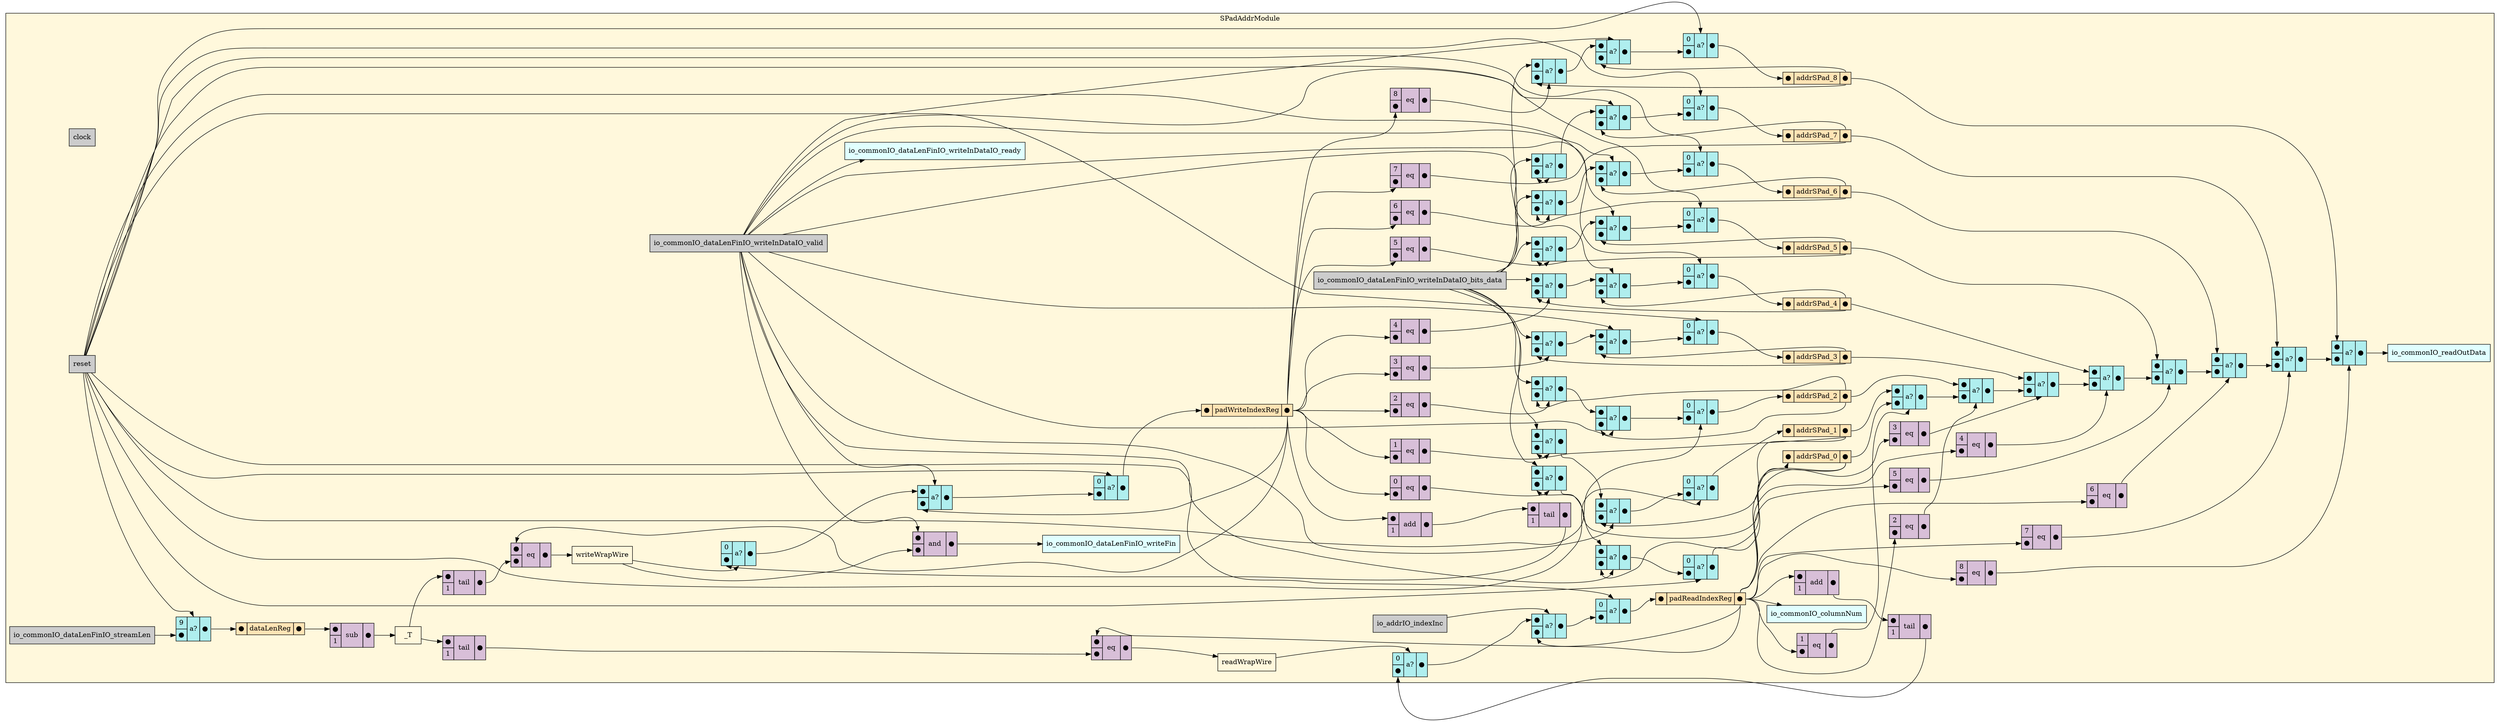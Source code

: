 digraph SPadAddrModule {
stylesheet = "styles.css"
rankdir="LR" 

subgraph cluster_SPadAddrModule {
  label="SPadAddrModule"
  URL=""
  bgcolor="#FFF8DC"
  cluster_SPadAddrModule_clock [shape = "rectangle" style="filled" fillcolor="#CCCCCC" label="clock" rank="0"]
     
cluster_SPadAddrModule_reset [shape = "rectangle" style="filled" fillcolor="#CCCCCC" label="reset" rank="0"]
     
cluster_SPadAddrModule_io_commonIO_dataLenFinIO_writeInDataIO_valid [shape = "rectangle" style="filled" fillcolor="#CCCCCC" label="io_commonIO_dataLenFinIO_writeInDataIO_valid" rank="0"]
     
cluster_SPadAddrModule_io_commonIO_dataLenFinIO_writeInDataIO_bits_data [shape = "rectangle" style="filled" fillcolor="#CCCCCC" label="io_commonIO_dataLenFinIO_writeInDataIO_bits_data" rank="0"]
     
cluster_SPadAddrModule_io_commonIO_dataLenFinIO_streamLen [shape = "rectangle" style="filled" fillcolor="#CCCCCC" label="io_commonIO_dataLenFinIO_streamLen" rank="0"]
     
cluster_SPadAddrModule_io_addrIO_indexInc [shape = "rectangle" style="filled" fillcolor="#CCCCCC" label="io_addrIO_indexInc" rank="0"]
     
cluster_SPadAddrModule_io_commonIO_columnNum [shape = "rectangle" style="filled" fillcolor="#E0FFFF" label="io_commonIO_columnNum" rank="1000"]
     
cluster_SPadAddrModule_io_commonIO_readOutData [shape = "rectangle" style="filled" fillcolor="#E0FFFF" label="io_commonIO_readOutData" rank="1000"]
     
cluster_SPadAddrModule_io_commonIO_dataLenFinIO_writeInDataIO_ready [shape = "rectangle" style="filled" fillcolor="#E0FFFF" label="io_commonIO_dataLenFinIO_writeInDataIO_ready" rank="1000"]
     
cluster_SPadAddrModule_io_commonIO_dataLenFinIO_writeFin [shape = "rectangle" style="filled" fillcolor="#E0FFFF" label="io_commonIO_dataLenFinIO_writeFin" rank="1000"]
     
struct_cluster_SPadAddrModule_dataLenReg [shape="plaintext" label=<
<TABLE BORDER="0" CELLBORDER="1" CELLSPACING="0" CELLPADDING="4" BGCOLOR="#FFE4B5">
  <TR>
    <TD PORT="in">&#x25cf;</TD>
    <TD>dataLenReg</TD>
    <TD PORT="out">&#x25cf;</TD>
  </TR>
</TABLE>>];
struct_cluster_SPadAddrModule_padWriteIndexReg [shape="plaintext" label=<
<TABLE BORDER="0" CELLBORDER="1" CELLSPACING="0" CELLPADDING="4" BGCOLOR="#FFE4B5">
  <TR>
    <TD PORT="in">&#x25cf;</TD>
    <TD>padWriteIndexReg</TD>
    <TD PORT="out">&#x25cf;</TD>
  </TR>
</TABLE>>];
struct_cluster_SPadAddrModule_padReadIndexReg [shape="plaintext" label=<
<TABLE BORDER="0" CELLBORDER="1" CELLSPACING="0" CELLPADDING="4" BGCOLOR="#FFE4B5">
  <TR>
    <TD PORT="in">&#x25cf;</TD>
    <TD>padReadIndexReg</TD>
    <TD PORT="out">&#x25cf;</TD>
  </TR>
</TABLE>>];
cluster_SPadAddrModule__T [label = "_T" shape="rectangle"]; 

op_sub_651 [shape = "plaintext" label=<
<TABLE BORDER="0" CELLBORDER="1" CELLSPACING="0" CELLPADDING="4" BGCOLOR="#D8BFD8">
  <TR>
    <TD PORT="in1">&#x25cf;</TD>
    <TD ROWSPAN="2" > sub </TD>
    <TD ROWSPAN="2" PORT="out">&#x25cf;</TD>
  </TR>
  <TR>
    <TD PORT="in2">1</TD>
  </TR>
</TABLE>>];
       
cluster_SPadAddrModule_writeWrapWire [label = "writeWrapWire" shape="rectangle"]; 

op_eq_652 [shape = "plaintext" label=<
<TABLE BORDER="0" CELLBORDER="1" CELLSPACING="0" CELLPADDING="4" BGCOLOR="#D8BFD8">
  <TR>
    <TD PORT="in1">&#x25cf;</TD>
    <TD ROWSPAN="2" > eq </TD>
    <TD ROWSPAN="2" PORT="out">&#x25cf;</TD>
  </TR>
  <TR>
    <TD PORT="in2">&#x25cf;</TD>
  </TR>
</TABLE>>];
       

op_tail_653 [shape = "plaintext" label=<
<TABLE BORDER="0" CELLBORDER="1" CELLSPACING="0" CELLPADDING="4" BGCOLOR="#D8BFD8">
  <TR>
    <TD PORT="in1">&#x25cf;</TD>
    <TD ROWSPAN="2" > tail </TD>
    <TD ROWSPAN="2" PORT="out">&#x25cf;</TD>
  </TR>
  <TR>
    <TD>1</TD>
  </TR>
</TABLE>>];
       
cluster_SPadAddrModule_readWrapWire [label = "readWrapWire" shape="rectangle"]; 

op_eq_654 [shape = "plaintext" label=<
<TABLE BORDER="0" CELLBORDER="1" CELLSPACING="0" CELLPADDING="4" BGCOLOR="#D8BFD8">
  <TR>
    <TD PORT="in1">&#x25cf;</TD>
    <TD ROWSPAN="2" > eq </TD>
    <TD ROWSPAN="2" PORT="out">&#x25cf;</TD>
  </TR>
  <TR>
    <TD PORT="in2">&#x25cf;</TD>
  </TR>
</TABLE>>];
       

op_tail_655 [shape = "plaintext" label=<
<TABLE BORDER="0" CELLBORDER="1" CELLSPACING="0" CELLPADDING="4" BGCOLOR="#D8BFD8">
  <TR>
    <TD PORT="in1">&#x25cf;</TD>
    <TD ROWSPAN="2" > tail </TD>
    <TD ROWSPAN="2" PORT="out">&#x25cf;</TD>
  </TR>
  <TR>
    <TD>1</TD>
  </TR>
</TABLE>>];
       
struct_cluster_SPadAddrModule_addrSPad_0 [shape="plaintext" label=<
<TABLE BORDER="0" CELLBORDER="1" CELLSPACING="0" CELLPADDING="4" BGCOLOR="#FFE4B5">
  <TR>
    <TD PORT="in">&#x25cf;</TD>
    <TD>addrSPad_0</TD>
    <TD PORT="out">&#x25cf;</TD>
  </TR>
</TABLE>>];
struct_cluster_SPadAddrModule_addrSPad_1 [shape="plaintext" label=<
<TABLE BORDER="0" CELLBORDER="1" CELLSPACING="0" CELLPADDING="4" BGCOLOR="#FFE4B5">
  <TR>
    <TD PORT="in">&#x25cf;</TD>
    <TD>addrSPad_1</TD>
    <TD PORT="out">&#x25cf;</TD>
  </TR>
</TABLE>>];
struct_cluster_SPadAddrModule_addrSPad_2 [shape="plaintext" label=<
<TABLE BORDER="0" CELLBORDER="1" CELLSPACING="0" CELLPADDING="4" BGCOLOR="#FFE4B5">
  <TR>
    <TD PORT="in">&#x25cf;</TD>
    <TD>addrSPad_2</TD>
    <TD PORT="out">&#x25cf;</TD>
  </TR>
</TABLE>>];
struct_cluster_SPadAddrModule_addrSPad_3 [shape="plaintext" label=<
<TABLE BORDER="0" CELLBORDER="1" CELLSPACING="0" CELLPADDING="4" BGCOLOR="#FFE4B5">
  <TR>
    <TD PORT="in">&#x25cf;</TD>
    <TD>addrSPad_3</TD>
    <TD PORT="out">&#x25cf;</TD>
  </TR>
</TABLE>>];
struct_cluster_SPadAddrModule_addrSPad_4 [shape="plaintext" label=<
<TABLE BORDER="0" CELLBORDER="1" CELLSPACING="0" CELLPADDING="4" BGCOLOR="#FFE4B5">
  <TR>
    <TD PORT="in">&#x25cf;</TD>
    <TD>addrSPad_4</TD>
    <TD PORT="out">&#x25cf;</TD>
  </TR>
</TABLE>>];
struct_cluster_SPadAddrModule_addrSPad_5 [shape="plaintext" label=<
<TABLE BORDER="0" CELLBORDER="1" CELLSPACING="0" CELLPADDING="4" BGCOLOR="#FFE4B5">
  <TR>
    <TD PORT="in">&#x25cf;</TD>
    <TD>addrSPad_5</TD>
    <TD PORT="out">&#x25cf;</TD>
  </TR>
</TABLE>>];
struct_cluster_SPadAddrModule_addrSPad_6 [shape="plaintext" label=<
<TABLE BORDER="0" CELLBORDER="1" CELLSPACING="0" CELLPADDING="4" BGCOLOR="#FFE4B5">
  <TR>
    <TD PORT="in">&#x25cf;</TD>
    <TD>addrSPad_6</TD>
    <TD PORT="out">&#x25cf;</TD>
  </TR>
</TABLE>>];
struct_cluster_SPadAddrModule_addrSPad_7 [shape="plaintext" label=<
<TABLE BORDER="0" CELLBORDER="1" CELLSPACING="0" CELLPADDING="4" BGCOLOR="#FFE4B5">
  <TR>
    <TD PORT="in">&#x25cf;</TD>
    <TD>addrSPad_7</TD>
    <TD PORT="out">&#x25cf;</TD>
  </TR>
</TABLE>>];
struct_cluster_SPadAddrModule_addrSPad_8 [shape="plaintext" label=<
<TABLE BORDER="0" CELLBORDER="1" CELLSPACING="0" CELLPADDING="4" BGCOLOR="#FFE4B5">
  <TR>
    <TD PORT="in">&#x25cf;</TD>
    <TD>addrSPad_8</TD>
    <TD PORT="out">&#x25cf;</TD>
  </TR>
</TABLE>>];

mux_1495366125 [shape = "plaintext" label=<
<TABLE BORDER="0" CELLBORDER="1" CELLSPACING="0" CELLPADDING="4" BGCOLOR="#AFEEEE">
  <TR>
    <TD PORT="in1">&#x25cf;</TD>
    <TD ROWSPAN="2" PORT="select">a?</TD>
    <TD ROWSPAN="2" PORT="out">&#x25cf;</TD>
  </TR>
  <TR>
    <TD PORT="in2">&#x25cf;</TD>
  </TR>
</TABLE>>];
       

op_eq_656 [shape = "plaintext" label=<
<TABLE BORDER="0" CELLBORDER="1" CELLSPACING="0" CELLPADDING="4" BGCOLOR="#D8BFD8">
  <TR>
    <TD PORT="in1">8</TD>
    <TD ROWSPAN="2" > eq </TD>
    <TD ROWSPAN="2" PORT="out">&#x25cf;</TD>
  </TR>
  <TR>
    <TD PORT="in2">&#x25cf;</TD>
  </TR>
</TABLE>>];
       

mux_66755092 [shape = "plaintext" label=<
<TABLE BORDER="0" CELLBORDER="1" CELLSPACING="0" CELLPADDING="4" BGCOLOR="#AFEEEE">
  <TR>
    <TD PORT="in1">&#x25cf;</TD>
    <TD ROWSPAN="2" PORT="select">a?</TD>
    <TD ROWSPAN="2" PORT="out">&#x25cf;</TD>
  </TR>
  <TR>
    <TD PORT="in2">&#x25cf;</TD>
  </TR>
</TABLE>>];
       

op_eq_657 [shape = "plaintext" label=<
<TABLE BORDER="0" CELLBORDER="1" CELLSPACING="0" CELLPADDING="4" BGCOLOR="#D8BFD8">
  <TR>
    <TD PORT="in1">7</TD>
    <TD ROWSPAN="2" > eq </TD>
    <TD ROWSPAN="2" PORT="out">&#x25cf;</TD>
  </TR>
  <TR>
    <TD PORT="in2">&#x25cf;</TD>
  </TR>
</TABLE>>];
       

mux_813141388 [shape = "plaintext" label=<
<TABLE BORDER="0" CELLBORDER="1" CELLSPACING="0" CELLPADDING="4" BGCOLOR="#AFEEEE">
  <TR>
    <TD PORT="in1">&#x25cf;</TD>
    <TD ROWSPAN="2" PORT="select">a?</TD>
    <TD ROWSPAN="2" PORT="out">&#x25cf;</TD>
  </TR>
  <TR>
    <TD PORT="in2">&#x25cf;</TD>
  </TR>
</TABLE>>];
       

op_eq_658 [shape = "plaintext" label=<
<TABLE BORDER="0" CELLBORDER="1" CELLSPACING="0" CELLPADDING="4" BGCOLOR="#D8BFD8">
  <TR>
    <TD PORT="in1">6</TD>
    <TD ROWSPAN="2" > eq </TD>
    <TD ROWSPAN="2" PORT="out">&#x25cf;</TD>
  </TR>
  <TR>
    <TD PORT="in2">&#x25cf;</TD>
  </TR>
</TABLE>>];
       

mux_133399193 [shape = "plaintext" label=<
<TABLE BORDER="0" CELLBORDER="1" CELLSPACING="0" CELLPADDING="4" BGCOLOR="#AFEEEE">
  <TR>
    <TD PORT="in1">&#x25cf;</TD>
    <TD ROWSPAN="2" PORT="select">a?</TD>
    <TD ROWSPAN="2" PORT="out">&#x25cf;</TD>
  </TR>
  <TR>
    <TD PORT="in2">&#x25cf;</TD>
  </TR>
</TABLE>>];
       

op_eq_659 [shape = "plaintext" label=<
<TABLE BORDER="0" CELLBORDER="1" CELLSPACING="0" CELLPADDING="4" BGCOLOR="#D8BFD8">
  <TR>
    <TD PORT="in1">5</TD>
    <TD ROWSPAN="2" > eq </TD>
    <TD ROWSPAN="2" PORT="out">&#x25cf;</TD>
  </TR>
  <TR>
    <TD PORT="in2">&#x25cf;</TD>
  </TR>
</TABLE>>];
       

mux_831107581 [shape = "plaintext" label=<
<TABLE BORDER="0" CELLBORDER="1" CELLSPACING="0" CELLPADDING="4" BGCOLOR="#AFEEEE">
  <TR>
    <TD PORT="in1">&#x25cf;</TD>
    <TD ROWSPAN="2" PORT="select">a?</TD>
    <TD ROWSPAN="2" PORT="out">&#x25cf;</TD>
  </TR>
  <TR>
    <TD PORT="in2">&#x25cf;</TD>
  </TR>
</TABLE>>];
       

op_eq_660 [shape = "plaintext" label=<
<TABLE BORDER="0" CELLBORDER="1" CELLSPACING="0" CELLPADDING="4" BGCOLOR="#D8BFD8">
  <TR>
    <TD PORT="in1">4</TD>
    <TD ROWSPAN="2" > eq </TD>
    <TD ROWSPAN="2" PORT="out">&#x25cf;</TD>
  </TR>
  <TR>
    <TD PORT="in2">&#x25cf;</TD>
  </TR>
</TABLE>>];
       

mux_794809759 [shape = "plaintext" label=<
<TABLE BORDER="0" CELLBORDER="1" CELLSPACING="0" CELLPADDING="4" BGCOLOR="#AFEEEE">
  <TR>
    <TD PORT="in1">&#x25cf;</TD>
    <TD ROWSPAN="2" PORT="select">a?</TD>
    <TD ROWSPAN="2" PORT="out">&#x25cf;</TD>
  </TR>
  <TR>
    <TD PORT="in2">&#x25cf;</TD>
  </TR>
</TABLE>>];
       

op_eq_661 [shape = "plaintext" label=<
<TABLE BORDER="0" CELLBORDER="1" CELLSPACING="0" CELLPADDING="4" BGCOLOR="#D8BFD8">
  <TR>
    <TD PORT="in1">3</TD>
    <TD ROWSPAN="2" > eq </TD>
    <TD ROWSPAN="2" PORT="out">&#x25cf;</TD>
  </TR>
  <TR>
    <TD PORT="in2">&#x25cf;</TD>
  </TR>
</TABLE>>];
       

mux_20185978 [shape = "plaintext" label=<
<TABLE BORDER="0" CELLBORDER="1" CELLSPACING="0" CELLPADDING="4" BGCOLOR="#AFEEEE">
  <TR>
    <TD PORT="in1">&#x25cf;</TD>
    <TD ROWSPAN="2" PORT="select">a?</TD>
    <TD ROWSPAN="2" PORT="out">&#x25cf;</TD>
  </TR>
  <TR>
    <TD PORT="in2">&#x25cf;</TD>
  </TR>
</TABLE>>];
       

op_eq_662 [shape = "plaintext" label=<
<TABLE BORDER="0" CELLBORDER="1" CELLSPACING="0" CELLPADDING="4" BGCOLOR="#D8BFD8">
  <TR>
    <TD PORT="in1">2</TD>
    <TD ROWSPAN="2" > eq </TD>
    <TD ROWSPAN="2" PORT="out">&#x25cf;</TD>
  </TR>
  <TR>
    <TD PORT="in2">&#x25cf;</TD>
  </TR>
</TABLE>>];
       

mux_1053384027 [shape = "plaintext" label=<
<TABLE BORDER="0" CELLBORDER="1" CELLSPACING="0" CELLPADDING="4" BGCOLOR="#AFEEEE">
  <TR>
    <TD PORT="in1">&#x25cf;</TD>
    <TD ROWSPAN="2" PORT="select">a?</TD>
    <TD ROWSPAN="2" PORT="out">&#x25cf;</TD>
  </TR>
  <TR>
    <TD PORT="in2">&#x25cf;</TD>
  </TR>
</TABLE>>];
       

op_eq_663 [shape = "plaintext" label=<
<TABLE BORDER="0" CELLBORDER="1" CELLSPACING="0" CELLPADDING="4" BGCOLOR="#D8BFD8">
  <TR>
    <TD PORT="in1">1</TD>
    <TD ROWSPAN="2" > eq </TD>
    <TD ROWSPAN="2" PORT="out">&#x25cf;</TD>
  </TR>
  <TR>
    <TD PORT="in2">&#x25cf;</TD>
  </TR>
</TABLE>>];
       

op_and_664 [shape = "plaintext" label=<
<TABLE BORDER="0" CELLBORDER="1" CELLSPACING="0" CELLPADDING="4" BGCOLOR="#D8BFD8">
  <TR>
    <TD PORT="in1">&#x25cf;</TD>
    <TD ROWSPAN="2" > and </TD>
    <TD ROWSPAN="2" PORT="out">&#x25cf;</TD>
  </TR>
  <TR>
    <TD PORT="in2">&#x25cf;</TD>
  </TR>
</TABLE>>];
       

mux_1917568076 [shape = "plaintext" label=<
<TABLE BORDER="0" CELLBORDER="1" CELLSPACING="0" CELLPADDING="4" BGCOLOR="#AFEEEE">
  <TR>
    <TD PORT="in1">9</TD>
    <TD ROWSPAN="2" PORT="select">a?</TD>
    <TD ROWSPAN="2" PORT="out">&#x25cf;</TD>
  </TR>
  <TR>
    <TD PORT="in2">&#x25cf;</TD>
  </TR>
</TABLE>>];
       

mux_1655311714 [shape = "plaintext" label=<
<TABLE BORDER="0" CELLBORDER="1" CELLSPACING="0" CELLPADDING="4" BGCOLOR="#AFEEEE">
  <TR>
    <TD PORT="in1">0</TD>
    <TD ROWSPAN="2" PORT="select">a?</TD>
    <TD ROWSPAN="2" PORT="out">&#x25cf;</TD>
  </TR>
  <TR>
    <TD PORT="in2">&#x25cf;</TD>
  </TR>
</TABLE>>];
       

mux_2006009045 [shape = "plaintext" label=<
<TABLE BORDER="0" CELLBORDER="1" CELLSPACING="0" CELLPADDING="4" BGCOLOR="#AFEEEE">
  <TR>
    <TD PORT="in1">&#x25cf;</TD>
    <TD ROWSPAN="2" PORT="select">a?</TD>
    <TD ROWSPAN="2" PORT="out">&#x25cf;</TD>
  </TR>
  <TR>
    <TD PORT="in2">&#x25cf;</TD>
  </TR>
</TABLE>>];
       

mux_1200765837 [shape = "plaintext" label=<
<TABLE BORDER="0" CELLBORDER="1" CELLSPACING="0" CELLPADDING="4" BGCOLOR="#AFEEEE">
  <TR>
    <TD PORT="in1">0</TD>
    <TD ROWSPAN="2" PORT="select">a?</TD>
    <TD ROWSPAN="2" PORT="out">&#x25cf;</TD>
  </TR>
  <TR>
    <TD PORT="in2">&#x25cf;</TD>
  </TR>
</TABLE>>];
       

op_tail_665 [shape = "plaintext" label=<
<TABLE BORDER="0" CELLBORDER="1" CELLSPACING="0" CELLPADDING="4" BGCOLOR="#D8BFD8">
  <TR>
    <TD PORT="in1">&#x25cf;</TD>
    <TD ROWSPAN="2" > tail </TD>
    <TD ROWSPAN="2" PORT="out">&#x25cf;</TD>
  </TR>
  <TR>
    <TD>1</TD>
  </TR>
</TABLE>>];
       

op_add_666 [shape = "plaintext" label=<
<TABLE BORDER="0" CELLBORDER="1" CELLSPACING="0" CELLPADDING="4" BGCOLOR="#D8BFD8">
  <TR>
    <TD PORT="in1">&#x25cf;</TD>
    <TD ROWSPAN="2" > add </TD>
    <TD ROWSPAN="2" PORT="out">&#x25cf;</TD>
  </TR>
  <TR>
    <TD PORT="in2">1</TD>
  </TR>
</TABLE>>];
       

mux_726925123 [shape = "plaintext" label=<
<TABLE BORDER="0" CELLBORDER="1" CELLSPACING="0" CELLPADDING="4" BGCOLOR="#AFEEEE">
  <TR>
    <TD PORT="in1">0</TD>
    <TD ROWSPAN="2" PORT="select">a?</TD>
    <TD ROWSPAN="2" PORT="out">&#x25cf;</TD>
  </TR>
  <TR>
    <TD PORT="in2">&#x25cf;</TD>
  </TR>
</TABLE>>];
       

mux_1453398523 [shape = "plaintext" label=<
<TABLE BORDER="0" CELLBORDER="1" CELLSPACING="0" CELLPADDING="4" BGCOLOR="#AFEEEE">
  <TR>
    <TD PORT="in1">&#x25cf;</TD>
    <TD ROWSPAN="2" PORT="select">a?</TD>
    <TD ROWSPAN="2" PORT="out">&#x25cf;</TD>
  </TR>
  <TR>
    <TD PORT="in2">&#x25cf;</TD>
  </TR>
</TABLE>>];
       

mux_1879217376 [shape = "plaintext" label=<
<TABLE BORDER="0" CELLBORDER="1" CELLSPACING="0" CELLPADDING="4" BGCOLOR="#AFEEEE">
  <TR>
    <TD PORT="in1">0</TD>
    <TD ROWSPAN="2" PORT="select">a?</TD>
    <TD ROWSPAN="2" PORT="out">&#x25cf;</TD>
  </TR>
  <TR>
    <TD PORT="in2">&#x25cf;</TD>
  </TR>
</TABLE>>];
       

op_tail_667 [shape = "plaintext" label=<
<TABLE BORDER="0" CELLBORDER="1" CELLSPACING="0" CELLPADDING="4" BGCOLOR="#D8BFD8">
  <TR>
    <TD PORT="in1">&#x25cf;</TD>
    <TD ROWSPAN="2" > tail </TD>
    <TD ROWSPAN="2" PORT="out">&#x25cf;</TD>
  </TR>
  <TR>
    <TD>1</TD>
  </TR>
</TABLE>>];
       

op_add_668 [shape = "plaintext" label=<
<TABLE BORDER="0" CELLBORDER="1" CELLSPACING="0" CELLPADDING="4" BGCOLOR="#D8BFD8">
  <TR>
    <TD PORT="in1">&#x25cf;</TD>
    <TD ROWSPAN="2" > add </TD>
    <TD ROWSPAN="2" PORT="out">&#x25cf;</TD>
  </TR>
  <TR>
    <TD PORT="in2">1</TD>
  </TR>
</TABLE>>];
       

mux_1191789408 [shape = "plaintext" label=<
<TABLE BORDER="0" CELLBORDER="1" CELLSPACING="0" CELLPADDING="4" BGCOLOR="#AFEEEE">
  <TR>
    <TD PORT="in1">0</TD>
    <TD ROWSPAN="2" PORT="select">a?</TD>
    <TD ROWSPAN="2" PORT="out">&#x25cf;</TD>
  </TR>
  <TR>
    <TD PORT="in2">&#x25cf;</TD>
  </TR>
</TABLE>>];
       

mux_687242275 [shape = "plaintext" label=<
<TABLE BORDER="0" CELLBORDER="1" CELLSPACING="0" CELLPADDING="4" BGCOLOR="#AFEEEE">
  <TR>
    <TD PORT="in1">&#x25cf;</TD>
    <TD ROWSPAN="2" PORT="select">a?</TD>
    <TD ROWSPAN="2" PORT="out">&#x25cf;</TD>
  </TR>
  <TR>
    <TD PORT="in2">&#x25cf;</TD>
  </TR>
</TABLE>>];
       

mux_260158353 [shape = "plaintext" label=<
<TABLE BORDER="0" CELLBORDER="1" CELLSPACING="0" CELLPADDING="4" BGCOLOR="#AFEEEE">
  <TR>
    <TD PORT="in1">&#x25cf;</TD>
    <TD ROWSPAN="2" PORT="select">a?</TD>
    <TD ROWSPAN="2" PORT="out">&#x25cf;</TD>
  </TR>
  <TR>
    <TD PORT="in2">&#x25cf;</TD>
  </TR>
</TABLE>>];
       

op_eq_669 [shape = "plaintext" label=<
<TABLE BORDER="0" CELLBORDER="1" CELLSPACING="0" CELLPADDING="4" BGCOLOR="#D8BFD8">
  <TR>
    <TD PORT="in1">0</TD>
    <TD ROWSPAN="2" > eq </TD>
    <TD ROWSPAN="2" PORT="out">&#x25cf;</TD>
  </TR>
  <TR>
    <TD PORT="in2">&#x25cf;</TD>
  </TR>
</TABLE>>];
       

mux_317470931 [shape = "plaintext" label=<
<TABLE BORDER="0" CELLBORDER="1" CELLSPACING="0" CELLPADDING="4" BGCOLOR="#AFEEEE">
  <TR>
    <TD PORT="in1">0</TD>
    <TD ROWSPAN="2" PORT="select">a?</TD>
    <TD ROWSPAN="2" PORT="out">&#x25cf;</TD>
  </TR>
  <TR>
    <TD PORT="in2">&#x25cf;</TD>
  </TR>
</TABLE>>];
       

mux_128296247 [shape = "plaintext" label=<
<TABLE BORDER="0" CELLBORDER="1" CELLSPACING="0" CELLPADDING="4" BGCOLOR="#AFEEEE">
  <TR>
    <TD PORT="in1">&#x25cf;</TD>
    <TD ROWSPAN="2" PORT="select">a?</TD>
    <TD ROWSPAN="2" PORT="out">&#x25cf;</TD>
  </TR>
  <TR>
    <TD PORT="in2">&#x25cf;</TD>
  </TR>
</TABLE>>];
       

mux_1947825395 [shape = "plaintext" label=<
<TABLE BORDER="0" CELLBORDER="1" CELLSPACING="0" CELLPADDING="4" BGCOLOR="#AFEEEE">
  <TR>
    <TD PORT="in1">&#x25cf;</TD>
    <TD ROWSPAN="2" PORT="select">a?</TD>
    <TD ROWSPAN="2" PORT="out">&#x25cf;</TD>
  </TR>
  <TR>
    <TD PORT="in2">&#x25cf;</TD>
  </TR>
</TABLE>>];
       

op_eq_670 [shape = "plaintext" label=<
<TABLE BORDER="0" CELLBORDER="1" CELLSPACING="0" CELLPADDING="4" BGCOLOR="#D8BFD8">
  <TR>
    <TD PORT="in1">1</TD>
    <TD ROWSPAN="2" > eq </TD>
    <TD ROWSPAN="2" PORT="out">&#x25cf;</TD>
  </TR>
  <TR>
    <TD PORT="in2">&#x25cf;</TD>
  </TR>
</TABLE>>];
       

mux_2143785277 [shape = "plaintext" label=<
<TABLE BORDER="0" CELLBORDER="1" CELLSPACING="0" CELLPADDING="4" BGCOLOR="#AFEEEE">
  <TR>
    <TD PORT="in1">0</TD>
    <TD ROWSPAN="2" PORT="select">a?</TD>
    <TD ROWSPAN="2" PORT="out">&#x25cf;</TD>
  </TR>
  <TR>
    <TD PORT="in2">&#x25cf;</TD>
  </TR>
</TABLE>>];
       

mux_96244437 [shape = "plaintext" label=<
<TABLE BORDER="0" CELLBORDER="1" CELLSPACING="0" CELLPADDING="4" BGCOLOR="#AFEEEE">
  <TR>
    <TD PORT="in1">&#x25cf;</TD>
    <TD ROWSPAN="2" PORT="select">a?</TD>
    <TD ROWSPAN="2" PORT="out">&#x25cf;</TD>
  </TR>
  <TR>
    <TD PORT="in2">&#x25cf;</TD>
  </TR>
</TABLE>>];
       

mux_757808781 [shape = "plaintext" label=<
<TABLE BORDER="0" CELLBORDER="1" CELLSPACING="0" CELLPADDING="4" BGCOLOR="#AFEEEE">
  <TR>
    <TD PORT="in1">&#x25cf;</TD>
    <TD ROWSPAN="2" PORT="select">a?</TD>
    <TD ROWSPAN="2" PORT="out">&#x25cf;</TD>
  </TR>
  <TR>
    <TD PORT="in2">&#x25cf;</TD>
  </TR>
</TABLE>>];
       

op_eq_671 [shape = "plaintext" label=<
<TABLE BORDER="0" CELLBORDER="1" CELLSPACING="0" CELLPADDING="4" BGCOLOR="#D8BFD8">
  <TR>
    <TD PORT="in1">2</TD>
    <TD ROWSPAN="2" > eq </TD>
    <TD ROWSPAN="2" PORT="out">&#x25cf;</TD>
  </TR>
  <TR>
    <TD PORT="in2">&#x25cf;</TD>
  </TR>
</TABLE>>];
       

mux_388634555 [shape = "plaintext" label=<
<TABLE BORDER="0" CELLBORDER="1" CELLSPACING="0" CELLPADDING="4" BGCOLOR="#AFEEEE">
  <TR>
    <TD PORT="in1">0</TD>
    <TD ROWSPAN="2" PORT="select">a?</TD>
    <TD ROWSPAN="2" PORT="out">&#x25cf;</TD>
  </TR>
  <TR>
    <TD PORT="in2">&#x25cf;</TD>
  </TR>
</TABLE>>];
       

mux_1032720460 [shape = "plaintext" label=<
<TABLE BORDER="0" CELLBORDER="1" CELLSPACING="0" CELLPADDING="4" BGCOLOR="#AFEEEE">
  <TR>
    <TD PORT="in1">&#x25cf;</TD>
    <TD ROWSPAN="2" PORT="select">a?</TD>
    <TD ROWSPAN="2" PORT="out">&#x25cf;</TD>
  </TR>
  <TR>
    <TD PORT="in2">&#x25cf;</TD>
  </TR>
</TABLE>>];
       

mux_139702981 [shape = "plaintext" label=<
<TABLE BORDER="0" CELLBORDER="1" CELLSPACING="0" CELLPADDING="4" BGCOLOR="#AFEEEE">
  <TR>
    <TD PORT="in1">&#x25cf;</TD>
    <TD ROWSPAN="2" PORT="select">a?</TD>
    <TD ROWSPAN="2" PORT="out">&#x25cf;</TD>
  </TR>
  <TR>
    <TD PORT="in2">&#x25cf;</TD>
  </TR>
</TABLE>>];
       

op_eq_672 [shape = "plaintext" label=<
<TABLE BORDER="0" CELLBORDER="1" CELLSPACING="0" CELLPADDING="4" BGCOLOR="#D8BFD8">
  <TR>
    <TD PORT="in1">3</TD>
    <TD ROWSPAN="2" > eq </TD>
    <TD ROWSPAN="2" PORT="out">&#x25cf;</TD>
  </TR>
  <TR>
    <TD PORT="in2">&#x25cf;</TD>
  </TR>
</TABLE>>];
       

mux_1455507309 [shape = "plaintext" label=<
<TABLE BORDER="0" CELLBORDER="1" CELLSPACING="0" CELLPADDING="4" BGCOLOR="#AFEEEE">
  <TR>
    <TD PORT="in1">0</TD>
    <TD ROWSPAN="2" PORT="select">a?</TD>
    <TD ROWSPAN="2" PORT="out">&#x25cf;</TD>
  </TR>
  <TR>
    <TD PORT="in2">&#x25cf;</TD>
  </TR>
</TABLE>>];
       

mux_1608697313 [shape = "plaintext" label=<
<TABLE BORDER="0" CELLBORDER="1" CELLSPACING="0" CELLPADDING="4" BGCOLOR="#AFEEEE">
  <TR>
    <TD PORT="in1">&#x25cf;</TD>
    <TD ROWSPAN="2" PORT="select">a?</TD>
    <TD ROWSPAN="2" PORT="out">&#x25cf;</TD>
  </TR>
  <TR>
    <TD PORT="in2">&#x25cf;</TD>
  </TR>
</TABLE>>];
       

mux_1838317754 [shape = "plaintext" label=<
<TABLE BORDER="0" CELLBORDER="1" CELLSPACING="0" CELLPADDING="4" BGCOLOR="#AFEEEE">
  <TR>
    <TD PORT="in1">&#x25cf;</TD>
    <TD ROWSPAN="2" PORT="select">a?</TD>
    <TD ROWSPAN="2" PORT="out">&#x25cf;</TD>
  </TR>
  <TR>
    <TD PORT="in2">&#x25cf;</TD>
  </TR>
</TABLE>>];
       

op_eq_673 [shape = "plaintext" label=<
<TABLE BORDER="0" CELLBORDER="1" CELLSPACING="0" CELLPADDING="4" BGCOLOR="#D8BFD8">
  <TR>
    <TD PORT="in1">4</TD>
    <TD ROWSPAN="2" > eq </TD>
    <TD ROWSPAN="2" PORT="out">&#x25cf;</TD>
  </TR>
  <TR>
    <TD PORT="in2">&#x25cf;</TD>
  </TR>
</TABLE>>];
       

mux_235985868 [shape = "plaintext" label=<
<TABLE BORDER="0" CELLBORDER="1" CELLSPACING="0" CELLPADDING="4" BGCOLOR="#AFEEEE">
  <TR>
    <TD PORT="in1">0</TD>
    <TD ROWSPAN="2" PORT="select">a?</TD>
    <TD ROWSPAN="2" PORT="out">&#x25cf;</TD>
  </TR>
  <TR>
    <TD PORT="in2">&#x25cf;</TD>
  </TR>
</TABLE>>];
       

mux_740155527 [shape = "plaintext" label=<
<TABLE BORDER="0" CELLBORDER="1" CELLSPACING="0" CELLPADDING="4" BGCOLOR="#AFEEEE">
  <TR>
    <TD PORT="in1">&#x25cf;</TD>
    <TD ROWSPAN="2" PORT="select">a?</TD>
    <TD ROWSPAN="2" PORT="out">&#x25cf;</TD>
  </TR>
  <TR>
    <TD PORT="in2">&#x25cf;</TD>
  </TR>
</TABLE>>];
       

mux_330652191 [shape = "plaintext" label=<
<TABLE BORDER="0" CELLBORDER="1" CELLSPACING="0" CELLPADDING="4" BGCOLOR="#AFEEEE">
  <TR>
    <TD PORT="in1">&#x25cf;</TD>
    <TD ROWSPAN="2" PORT="select">a?</TD>
    <TD ROWSPAN="2" PORT="out">&#x25cf;</TD>
  </TR>
  <TR>
    <TD PORT="in2">&#x25cf;</TD>
  </TR>
</TABLE>>];
       

op_eq_674 [shape = "plaintext" label=<
<TABLE BORDER="0" CELLBORDER="1" CELLSPACING="0" CELLPADDING="4" BGCOLOR="#D8BFD8">
  <TR>
    <TD PORT="in1">5</TD>
    <TD ROWSPAN="2" > eq </TD>
    <TD ROWSPAN="2" PORT="out">&#x25cf;</TD>
  </TR>
  <TR>
    <TD PORT="in2">&#x25cf;</TD>
  </TR>
</TABLE>>];
       

mux_1599572244 [shape = "plaintext" label=<
<TABLE BORDER="0" CELLBORDER="1" CELLSPACING="0" CELLPADDING="4" BGCOLOR="#AFEEEE">
  <TR>
    <TD PORT="in1">0</TD>
    <TD ROWSPAN="2" PORT="select">a?</TD>
    <TD ROWSPAN="2" PORT="out">&#x25cf;</TD>
  </TR>
  <TR>
    <TD PORT="in2">&#x25cf;</TD>
  </TR>
</TABLE>>];
       

mux_935652800 [shape = "plaintext" label=<
<TABLE BORDER="0" CELLBORDER="1" CELLSPACING="0" CELLPADDING="4" BGCOLOR="#AFEEEE">
  <TR>
    <TD PORT="in1">&#x25cf;</TD>
    <TD ROWSPAN="2" PORT="select">a?</TD>
    <TD ROWSPAN="2" PORT="out">&#x25cf;</TD>
  </TR>
  <TR>
    <TD PORT="in2">&#x25cf;</TD>
  </TR>
</TABLE>>];
       

mux_2146020759 [shape = "plaintext" label=<
<TABLE BORDER="0" CELLBORDER="1" CELLSPACING="0" CELLPADDING="4" BGCOLOR="#AFEEEE">
  <TR>
    <TD PORT="in1">&#x25cf;</TD>
    <TD ROWSPAN="2" PORT="select">a?</TD>
    <TD ROWSPAN="2" PORT="out">&#x25cf;</TD>
  </TR>
  <TR>
    <TD PORT="in2">&#x25cf;</TD>
  </TR>
</TABLE>>];
       

op_eq_675 [shape = "plaintext" label=<
<TABLE BORDER="0" CELLBORDER="1" CELLSPACING="0" CELLPADDING="4" BGCOLOR="#D8BFD8">
  <TR>
    <TD PORT="in1">6</TD>
    <TD ROWSPAN="2" > eq </TD>
    <TD ROWSPAN="2" PORT="out">&#x25cf;</TD>
  </TR>
  <TR>
    <TD PORT="in2">&#x25cf;</TD>
  </TR>
</TABLE>>];
       

mux_294874192 [shape = "plaintext" label=<
<TABLE BORDER="0" CELLBORDER="1" CELLSPACING="0" CELLPADDING="4" BGCOLOR="#AFEEEE">
  <TR>
    <TD PORT="in1">0</TD>
    <TD ROWSPAN="2" PORT="select">a?</TD>
    <TD ROWSPAN="2" PORT="out">&#x25cf;</TD>
  </TR>
  <TR>
    <TD PORT="in2">&#x25cf;</TD>
  </TR>
</TABLE>>];
       

mux_133738944 [shape = "plaintext" label=<
<TABLE BORDER="0" CELLBORDER="1" CELLSPACING="0" CELLPADDING="4" BGCOLOR="#AFEEEE">
  <TR>
    <TD PORT="in1">&#x25cf;</TD>
    <TD ROWSPAN="2" PORT="select">a?</TD>
    <TD ROWSPAN="2" PORT="out">&#x25cf;</TD>
  </TR>
  <TR>
    <TD PORT="in2">&#x25cf;</TD>
  </TR>
</TABLE>>];
       

mux_1853219119 [shape = "plaintext" label=<
<TABLE BORDER="0" CELLBORDER="1" CELLSPACING="0" CELLPADDING="4" BGCOLOR="#AFEEEE">
  <TR>
    <TD PORT="in1">&#x25cf;</TD>
    <TD ROWSPAN="2" PORT="select">a?</TD>
    <TD ROWSPAN="2" PORT="out">&#x25cf;</TD>
  </TR>
  <TR>
    <TD PORT="in2">&#x25cf;</TD>
  </TR>
</TABLE>>];
       

op_eq_676 [shape = "plaintext" label=<
<TABLE BORDER="0" CELLBORDER="1" CELLSPACING="0" CELLPADDING="4" BGCOLOR="#D8BFD8">
  <TR>
    <TD PORT="in1">7</TD>
    <TD ROWSPAN="2" > eq </TD>
    <TD ROWSPAN="2" PORT="out">&#x25cf;</TD>
  </TR>
  <TR>
    <TD PORT="in2">&#x25cf;</TD>
  </TR>
</TABLE>>];
       

mux_232190830 [shape = "plaintext" label=<
<TABLE BORDER="0" CELLBORDER="1" CELLSPACING="0" CELLPADDING="4" BGCOLOR="#AFEEEE">
  <TR>
    <TD PORT="in1">0</TD>
    <TD ROWSPAN="2" PORT="select">a?</TD>
    <TD ROWSPAN="2" PORT="out">&#x25cf;</TD>
  </TR>
  <TR>
    <TD PORT="in2">&#x25cf;</TD>
  </TR>
</TABLE>>];
       

mux_460228083 [shape = "plaintext" label=<
<TABLE BORDER="0" CELLBORDER="1" CELLSPACING="0" CELLPADDING="4" BGCOLOR="#AFEEEE">
  <TR>
    <TD PORT="in1">&#x25cf;</TD>
    <TD ROWSPAN="2" PORT="select">a?</TD>
    <TD ROWSPAN="2" PORT="out">&#x25cf;</TD>
  </TR>
  <TR>
    <TD PORT="in2">&#x25cf;</TD>
  </TR>
</TABLE>>];
       

mux_2023673415 [shape = "plaintext" label=<
<TABLE BORDER="0" CELLBORDER="1" CELLSPACING="0" CELLPADDING="4" BGCOLOR="#AFEEEE">
  <TR>
    <TD PORT="in1">&#x25cf;</TD>
    <TD ROWSPAN="2" PORT="select">a?</TD>
    <TD ROWSPAN="2" PORT="out">&#x25cf;</TD>
  </TR>
  <TR>
    <TD PORT="in2">&#x25cf;</TD>
  </TR>
</TABLE>>];
       

op_eq_677 [shape = "plaintext" label=<
<TABLE BORDER="0" CELLBORDER="1" CELLSPACING="0" CELLPADDING="4" BGCOLOR="#D8BFD8">
  <TR>
    <TD PORT="in1">8</TD>
    <TD ROWSPAN="2" > eq </TD>
    <TD ROWSPAN="2" PORT="out">&#x25cf;</TD>
  </TR>
  <TR>
    <TD PORT="in2">&#x25cf;</TD>
  </TR>
</TABLE>>];
       

  struct_cluster_SPadAddrModule_padReadIndexReg:out -> cluster_SPadAddrModule_io_commonIO_columnNum
  cluster_SPadAddrModule_io_commonIO_dataLenFinIO_writeInDataIO_bits_data -> mux_330652191:in1
  mux_139702981:out -> mux_1032720460:in1
  mux_20185978:out -> mux_794809759:in2
  struct_cluster_SPadAddrModule_padWriteIndexReg:out -> op_eq_670:in2
  struct_cluster_SPadAddrModule_addrSPad_5:out -> mux_740155527:in2
  struct_cluster_SPadAddrModule_addrSPad_0:out -> mux_1053384027:in2
  struct_cluster_SPadAddrModule_addrSPad_4:out -> mux_1838317754:in2
  cluster_SPadAddrModule_io_commonIO_dataLenFinIO_streamLen -> mux_1917568076:in2
  struct_cluster_SPadAddrModule_addrSPad_0:out -> mux_687242275:in2
  mux_133738944:out -> mux_294874192:in2
  op_eq_676:out -> mux_1853219119:select
  struct_cluster_SPadAddrModule_addrSPad_6:out -> mux_813141388:in1
  cluster_SPadAddrModule_io_commonIO_dataLenFinIO_writeInDataIO_valid -> mux_128296247:select
  struct_cluster_SPadAddrModule_addrSPad_2:out -> mux_96244437:in2
  struct_cluster_SPadAddrModule_padWriteIndexReg:out -> op_eq_669:in2
  struct_cluster_SPadAddrModule_padWriteIndexReg:out -> op_eq_674:in2
  struct_cluster_SPadAddrModule_addrSPad_6:out -> mux_2146020759:in2
  cluster_SPadAddrModule_io_commonIO_dataLenFinIO_writeInDataIO_valid -> mux_740155527:select
  op_tail_653:out -> op_eq_652:in2
  cluster_SPadAddrModule_readWrapWire -> mux_1879217376:select
  cluster_SPadAddrModule_io_commonIO_dataLenFinIO_writeInDataIO_bits_data -> mux_139702981:in1
  cluster_SPadAddrModule__T -> op_tail_653:in1
  mux_726925123:out -> struct_cluster_SPadAddrModule_padReadIndexReg:in
  cluster_SPadAddrModule_io_commonIO_dataLenFinIO_writeInDataIO_bits_data -> mux_757808781:in1
  struct_cluster_SPadAddrModule_padReadIndexReg:out -> op_eq_656:in2
  struct_cluster_SPadAddrModule_padWriteIndexReg:out -> op_eq_671:in2
  struct_cluster_SPadAddrModule_addrSPad_8:out -> mux_2023673415:in2
  cluster_SPadAddrModule_io_commonIO_dataLenFinIO_writeInDataIO_valid -> mux_2006009045:select
  op_eq_670:out -> mux_1947825395:select
  struct_cluster_SPadAddrModule_addrSPad_7:out -> mux_133738944:in2
  struct_cluster_SPadAddrModule_addrSPad_7:out -> mux_66755092:in1
  cluster_SPadAddrModule_io_commonIO_dataLenFinIO_writeInDataIO_valid -> cluster_SPadAddrModule_io_commonIO_dataLenFinIO_writeInDataIO_ready
  mux_2146020759:out -> mux_935652800:in1
  op_eq_652:out -> cluster_SPadAddrModule_writeWrapWire
  struct_cluster_SPadAddrModule_padWriteIndexReg:out -> op_eq_675:in2
  mux_260158353:out -> mux_687242275:in1
  mux_2143785277:out -> struct_cluster_SPadAddrModule_addrSPad_2:in
  cluster_SPadAddrModule_io_commonIO_dataLenFinIO_writeInDataIO_bits_data -> mux_1947825395:in1
  struct_cluster_SPadAddrModule_addrSPad_8:out -> mux_460228083:in2
  cluster_SPadAddrModule_reset -> mux_726925123:select
  mux_1191789408:out -> struct_cluster_SPadAddrModule_addrSPad_0:in
  mux_935652800:out -> mux_1599572244:in2
  struct_cluster_SPadAddrModule_addrSPad_4:out -> mux_1608697313:in2
  mux_232190830:out -> struct_cluster_SPadAddrModule_addrSPad_8:in
  mux_1455507309:out -> struct_cluster_SPadAddrModule_addrSPad_4:in
  struct_cluster_SPadAddrModule_padReadIndexReg:out -> op_eq_662:in2
  cluster_SPadAddrModule_io_addrIO_indexInc -> mux_1453398523:select
  struct_cluster_SPadAddrModule_padWriteIndexReg:out -> mux_2006009045:in2
  mux_1599572244:out -> struct_cluster_SPadAddrModule_addrSPad_6:in
  op_sub_651:out -> cluster_SPadAddrModule__T
  mux_128296247:out -> mux_317470931:in2
  cluster_SPadAddrModule_reset -> mux_1599572244:select
  mux_794809759:out -> mux_831107581:in2
  struct_cluster_SPadAddrModule_padReadIndexReg:out -> op_add_668:in1
  op_and_664:out -> cluster_SPadAddrModule_io_commonIO_dataLenFinIO_writeFin
  struct_cluster_SPadAddrModule_addrSPad_0:out -> mux_260158353:in2
  cluster_SPadAddrModule_reset -> mux_317470931:select
  cluster_SPadAddrModule_reset -> mux_2143785277:select
  op_add_668:out -> op_tail_667:in1
  cluster_SPadAddrModule_io_commonIO_dataLenFinIO_writeInDataIO_valid -> mux_1608697313:select
  cluster_SPadAddrModule_writeWrapWire -> op_and_664:in2
  cluster_SPadAddrModule_io_commonIO_dataLenFinIO_writeInDataIO_bits_data -> mux_1838317754:in1
  mux_330652191:out -> mux_740155527:in1
  mux_831107581:out -> mux_133399193:in2
  struct_cluster_SPadAddrModule_addrSPad_3:out -> mux_794809759:in1
  struct_cluster_SPadAddrModule_addrSPad_1:out -> mux_1053384027:in1
  cluster_SPadAddrModule_io_commonIO_dataLenFinIO_writeInDataIO_valid -> mux_1032720460:select
  struct_cluster_SPadAddrModule_padReadIndexReg:out -> op_eq_657:in2
  struct_cluster_SPadAddrModule_padWriteIndexReg:out -> op_eq_652:in1
  cluster_SPadAddrModule_writeWrapWire -> mux_1200765837:select
  cluster_SPadAddrModule_io_commonIO_dataLenFinIO_writeInDataIO_valid -> mux_133738944:select
  mux_757808781:out -> mux_96244437:in1
  struct_cluster_SPadAddrModule_padWriteIndexReg:out -> op_eq_672:in2
  mux_1655311714:out -> struct_cluster_SPadAddrModule_padWriteIndexReg:in
  struct_cluster_SPadAddrModule_addrSPad_7:out -> mux_1853219119:in2
  cluster_SPadAddrModule_io_commonIO_dataLenFinIO_writeInDataIO_bits_data -> mux_2146020759:in1
  op_eq_654:out -> cluster_SPadAddrModule_readWrapWire
  op_eq_656:out -> mux_1495366125:select
  mux_96244437:out -> mux_2143785277:in2
  cluster_SPadAddrModule_reset -> mux_294874192:select
  struct_cluster_SPadAddrModule_dataLenReg:out -> op_sub_651:in1
  cluster_SPadAddrModule_reset -> mux_235985868:select
  op_eq_659:out -> mux_133399193:select
  cluster_SPadAddrModule_reset -> mux_1917568076:select
  cluster_SPadAddrModule_io_commonIO_dataLenFinIO_writeInDataIO_bits_data -> mux_2023673415:in1
  cluster_SPadAddrModule_io_commonIO_dataLenFinIO_writeInDataIO_bits_data -> mux_260158353:in1
  struct_cluster_SPadAddrModule_addrSPad_4:out -> mux_831107581:in1
  struct_cluster_SPadAddrModule_padWriteIndexReg:out -> op_eq_676:in2
  mux_460228083:out -> mux_232190830:in2
  cluster_SPadAddrModule_io_commonIO_dataLenFinIO_writeInDataIO_valid -> mux_460228083:select
  cluster_SPadAddrModule_reset -> mux_1455507309:select
  struct_cluster_SPadAddrModule_addrSPad_1:out -> mux_128296247:in2
  mux_1853219119:out -> mux_133738944:in1
  cluster_SPadAddrModule_io_commonIO_dataLenFinIO_writeInDataIO_valid -> mux_935652800:select
  struct_cluster_SPadAddrModule_padReadIndexReg:out -> op_eq_663:in2
  cluster_SPadAddrModule_io_commonIO_dataLenFinIO_writeInDataIO_valid -> op_and_664:in1
  mux_1917568076:out -> struct_cluster_SPadAddrModule_dataLenReg:in
  struct_cluster_SPadAddrModule_padReadIndexReg:out -> mux_1453398523:in2
  cluster_SPadAddrModule_io_commonIO_dataLenFinIO_writeInDataIO_valid -> mux_687242275:select
  cluster_SPadAddrModule__T -> op_tail_655:in1
  op_eq_657:out -> mux_66755092:select
  mux_2006009045:out -> mux_1655311714:in2
  op_eq_662:out -> mux_20185978:select
  op_eq_660:out -> mux_831107581:select
  mux_1032720460:out -> mux_388634555:in2
  mux_1838317754:out -> mux_1608697313:in1
  mux_2023673415:out -> mux_460228083:in1
  op_eq_661:out -> mux_794809759:select
  cluster_SPadAddrModule_reset -> mux_388634555:select
  op_eq_669:out -> mux_260158353:select
  op_eq_672:out -> mux_139702981:select
  mux_1200765837:out -> mux_2006009045:in1
  struct_cluster_SPadAddrModule_padWriteIndexReg:out -> op_add_666:in1
  mux_1947825395:out -> mux_128296247:in1
  op_tail_655:out -> op_eq_654:in2
  mux_1495366125:out -> cluster_SPadAddrModule_io_commonIO_readOutData
  mux_66755092:out -> mux_1495366125:in2
  mux_317470931:out -> struct_cluster_SPadAddrModule_addrSPad_1:in
  mux_294874192:out -> struct_cluster_SPadAddrModule_addrSPad_7:in
  struct_cluster_SPadAddrModule_addrSPad_3:out -> mux_139702981:in2
  struct_cluster_SPadAddrModule_padReadIndexReg:out -> op_eq_658:in2
  mux_235985868:out -> struct_cluster_SPadAddrModule_addrSPad_5:in
  struct_cluster_SPadAddrModule_addrSPad_2:out -> mux_757808781:in2
  op_tail_665:out -> mux_1200765837:in2
  op_add_666:out -> op_tail_665:in1
  mux_388634555:out -> struct_cluster_SPadAddrModule_addrSPad_3:in
  struct_cluster_SPadAddrModule_padWriteIndexReg:out -> op_eq_673:in2
  op_eq_675:out -> mux_2146020759:select
  struct_cluster_SPadAddrModule_addrSPad_5:out -> mux_133399193:in1
  mux_1053384027:out -> mux_20185978:in2
  mux_740155527:out -> mux_235985868:in2
  struct_cluster_SPadAddrModule_addrSPad_5:out -> mux_330652191:in2
  mux_813141388:out -> mux_66755092:in2
  struct_cluster_SPadAddrModule_addrSPad_6:out -> mux_935652800:in2
  struct_cluster_SPadAddrModule_padReadIndexReg:out -> op_eq_660:in2
  cluster_SPadAddrModule_io_commonIO_dataLenFinIO_writeInDataIO_bits_data -> mux_1853219119:in1
  op_eq_658:out -> mux_813141388:select
  op_eq_671:out -> mux_757808781:select
  struct_cluster_SPadAddrModule_addrSPad_3:out -> mux_1032720460:in2
  cluster_SPadAddrModule_io_commonIO_dataLenFinIO_writeInDataIO_valid -> mux_96244437:select
  struct_cluster_SPadAddrModule_padWriteIndexReg:out -> op_eq_677:in2
  struct_cluster_SPadAddrModule_padReadIndexReg:out -> op_eq_654:in1
  mux_133399193:out -> mux_813141388:in2
  struct_cluster_SPadAddrModule_addrSPad_8:out -> mux_1495366125:in1
  op_eq_663:out -> mux_1053384027:select
  struct_cluster_SPadAddrModule_addrSPad_1:out -> mux_1947825395:in2
  cluster_SPadAddrModule_reset -> mux_1655311714:select
  cluster_SPadAddrModule_reset -> mux_1191789408:select
  cluster_SPadAddrModule_reset -> mux_232190830:select
  mux_1608697313:out -> mux_1455507309:in2
  struct_cluster_SPadAddrModule_padReadIndexReg:out -> op_eq_659:in2
  mux_1453398523:out -> mux_726925123:in2
  mux_687242275:out -> mux_1191789408:in2
  op_tail_667:out -> mux_1879217376:in2
  struct_cluster_SPadAddrModule_addrSPad_2:out -> mux_20185978:in1
  op_eq_673:out -> mux_1838317754:select
  op_eq_677:out -> mux_2023673415:select
  mux_1879217376:out -> mux_1453398523:in1
  struct_cluster_SPadAddrModule_padReadIndexReg:out -> op_eq_661:in2
  op_eq_674:out -> mux_330652191:select
  
  
}
     
}
